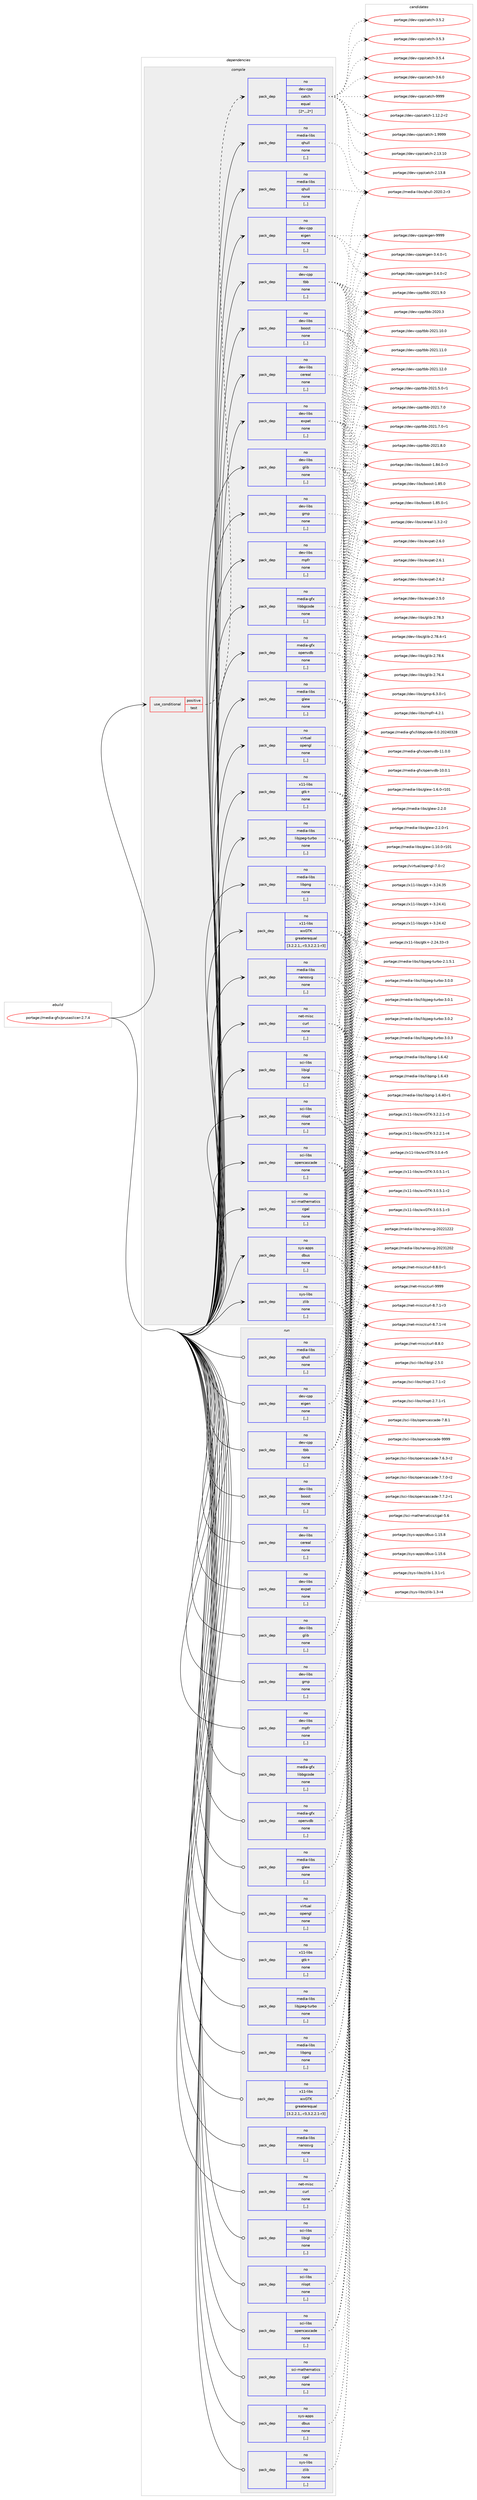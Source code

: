 digraph prolog {

# *************
# Graph options
# *************

newrank=true;
concentrate=true;
compound=true;
graph [rankdir=LR,fontname=Helvetica,fontsize=10,ranksep=1.5];#, ranksep=2.5, nodesep=0.2];
edge  [arrowhead=vee];
node  [fontname=Helvetica,fontsize=10];

# **********
# The ebuild
# **********

subgraph cluster_leftcol {
color=gray;
rank=same;
label=<<i>ebuild</i>>;
id [label="portage://media-gfx/prusaslicer-2.7.4", color=red, width=4, href="../media-gfx/prusaslicer-2.7.4.svg"];
}

# ****************
# The dependencies
# ****************

subgraph cluster_midcol {
color=gray;
label=<<i>dependencies</i>>;
subgraph cluster_compile {
fillcolor="#eeeeee";
style=filled;
label=<<i>compile</i>>;
subgraph cond72308 {
dependency286997 [label=<<TABLE BORDER="0" CELLBORDER="1" CELLSPACING="0" CELLPADDING="4"><TR><TD ROWSPAN="3" CELLPADDING="10">use_conditional</TD></TR><TR><TD>positive</TD></TR><TR><TD>test</TD></TR></TABLE>>, shape=none, color=red];
subgraph pack212388 {
dependency286998 [label=<<TABLE BORDER="0" CELLBORDER="1" CELLSPACING="0" CELLPADDING="4" WIDTH="220"><TR><TD ROWSPAN="6" CELLPADDING="30">pack_dep</TD></TR><TR><TD WIDTH="110">no</TD></TR><TR><TD>dev-cpp</TD></TR><TR><TD>catch</TD></TR><TR><TD>equal</TD></TR><TR><TD>[2*,,,2*]</TD></TR></TABLE>>, shape=none, color=blue];
}
dependency286997:e -> dependency286998:w [weight=20,style="dashed",arrowhead="vee"];
}
id:e -> dependency286997:w [weight=20,style="solid",arrowhead="vee"];
subgraph pack212389 {
dependency286999 [label=<<TABLE BORDER="0" CELLBORDER="1" CELLSPACING="0" CELLPADDING="4" WIDTH="220"><TR><TD ROWSPAN="6" CELLPADDING="30">pack_dep</TD></TR><TR><TD WIDTH="110">no</TD></TR><TR><TD>dev-cpp</TD></TR><TR><TD>eigen</TD></TR><TR><TD>none</TD></TR><TR><TD>[,,]</TD></TR></TABLE>>, shape=none, color=blue];
}
id:e -> dependency286999:w [weight=20,style="solid",arrowhead="vee"];
subgraph pack212390 {
dependency287000 [label=<<TABLE BORDER="0" CELLBORDER="1" CELLSPACING="0" CELLPADDING="4" WIDTH="220"><TR><TD ROWSPAN="6" CELLPADDING="30">pack_dep</TD></TR><TR><TD WIDTH="110">no</TD></TR><TR><TD>dev-cpp</TD></TR><TR><TD>tbb</TD></TR><TR><TD>none</TD></TR><TR><TD>[,,]</TD></TR></TABLE>>, shape=none, color=blue];
}
id:e -> dependency287000:w [weight=20,style="solid",arrowhead="vee"];
subgraph pack212391 {
dependency287001 [label=<<TABLE BORDER="0" CELLBORDER="1" CELLSPACING="0" CELLPADDING="4" WIDTH="220"><TR><TD ROWSPAN="6" CELLPADDING="30">pack_dep</TD></TR><TR><TD WIDTH="110">no</TD></TR><TR><TD>dev-libs</TD></TR><TR><TD>boost</TD></TR><TR><TD>none</TD></TR><TR><TD>[,,]</TD></TR></TABLE>>, shape=none, color=blue];
}
id:e -> dependency287001:w [weight=20,style="solid",arrowhead="vee"];
subgraph pack212392 {
dependency287002 [label=<<TABLE BORDER="0" CELLBORDER="1" CELLSPACING="0" CELLPADDING="4" WIDTH="220"><TR><TD ROWSPAN="6" CELLPADDING="30">pack_dep</TD></TR><TR><TD WIDTH="110">no</TD></TR><TR><TD>dev-libs</TD></TR><TR><TD>cereal</TD></TR><TR><TD>none</TD></TR><TR><TD>[,,]</TD></TR></TABLE>>, shape=none, color=blue];
}
id:e -> dependency287002:w [weight=20,style="solid",arrowhead="vee"];
subgraph pack212393 {
dependency287003 [label=<<TABLE BORDER="0" CELLBORDER="1" CELLSPACING="0" CELLPADDING="4" WIDTH="220"><TR><TD ROWSPAN="6" CELLPADDING="30">pack_dep</TD></TR><TR><TD WIDTH="110">no</TD></TR><TR><TD>dev-libs</TD></TR><TR><TD>expat</TD></TR><TR><TD>none</TD></TR><TR><TD>[,,]</TD></TR></TABLE>>, shape=none, color=blue];
}
id:e -> dependency287003:w [weight=20,style="solid",arrowhead="vee"];
subgraph pack212394 {
dependency287004 [label=<<TABLE BORDER="0" CELLBORDER="1" CELLSPACING="0" CELLPADDING="4" WIDTH="220"><TR><TD ROWSPAN="6" CELLPADDING="30">pack_dep</TD></TR><TR><TD WIDTH="110">no</TD></TR><TR><TD>dev-libs</TD></TR><TR><TD>glib</TD></TR><TR><TD>none</TD></TR><TR><TD>[,,]</TD></TR></TABLE>>, shape=none, color=blue];
}
id:e -> dependency287004:w [weight=20,style="solid",arrowhead="vee"];
subgraph pack212395 {
dependency287005 [label=<<TABLE BORDER="0" CELLBORDER="1" CELLSPACING="0" CELLPADDING="4" WIDTH="220"><TR><TD ROWSPAN="6" CELLPADDING="30">pack_dep</TD></TR><TR><TD WIDTH="110">no</TD></TR><TR><TD>dev-libs</TD></TR><TR><TD>gmp</TD></TR><TR><TD>none</TD></TR><TR><TD>[,,]</TD></TR></TABLE>>, shape=none, color=blue];
}
id:e -> dependency287005:w [weight=20,style="solid",arrowhead="vee"];
subgraph pack212396 {
dependency287006 [label=<<TABLE BORDER="0" CELLBORDER="1" CELLSPACING="0" CELLPADDING="4" WIDTH="220"><TR><TD ROWSPAN="6" CELLPADDING="30">pack_dep</TD></TR><TR><TD WIDTH="110">no</TD></TR><TR><TD>dev-libs</TD></TR><TR><TD>mpfr</TD></TR><TR><TD>none</TD></TR><TR><TD>[,,]</TD></TR></TABLE>>, shape=none, color=blue];
}
id:e -> dependency287006:w [weight=20,style="solid",arrowhead="vee"];
subgraph pack212397 {
dependency287007 [label=<<TABLE BORDER="0" CELLBORDER="1" CELLSPACING="0" CELLPADDING="4" WIDTH="220"><TR><TD ROWSPAN="6" CELLPADDING="30">pack_dep</TD></TR><TR><TD WIDTH="110">no</TD></TR><TR><TD>media-gfx</TD></TR><TR><TD>libbgcode</TD></TR><TR><TD>none</TD></TR><TR><TD>[,,]</TD></TR></TABLE>>, shape=none, color=blue];
}
id:e -> dependency287007:w [weight=20,style="solid",arrowhead="vee"];
subgraph pack212398 {
dependency287008 [label=<<TABLE BORDER="0" CELLBORDER="1" CELLSPACING="0" CELLPADDING="4" WIDTH="220"><TR><TD ROWSPAN="6" CELLPADDING="30">pack_dep</TD></TR><TR><TD WIDTH="110">no</TD></TR><TR><TD>media-gfx</TD></TR><TR><TD>openvdb</TD></TR><TR><TD>none</TD></TR><TR><TD>[,,]</TD></TR></TABLE>>, shape=none, color=blue];
}
id:e -> dependency287008:w [weight=20,style="solid",arrowhead="vee"];
subgraph pack212399 {
dependency287009 [label=<<TABLE BORDER="0" CELLBORDER="1" CELLSPACING="0" CELLPADDING="4" WIDTH="220"><TR><TD ROWSPAN="6" CELLPADDING="30">pack_dep</TD></TR><TR><TD WIDTH="110">no</TD></TR><TR><TD>media-libs</TD></TR><TR><TD>glew</TD></TR><TR><TD>none</TD></TR><TR><TD>[,,]</TD></TR></TABLE>>, shape=none, color=blue];
}
id:e -> dependency287009:w [weight=20,style="solid",arrowhead="vee"];
subgraph pack212400 {
dependency287010 [label=<<TABLE BORDER="0" CELLBORDER="1" CELLSPACING="0" CELLPADDING="4" WIDTH="220"><TR><TD ROWSPAN="6" CELLPADDING="30">pack_dep</TD></TR><TR><TD WIDTH="110">no</TD></TR><TR><TD>media-libs</TD></TR><TR><TD>libjpeg-turbo</TD></TR><TR><TD>none</TD></TR><TR><TD>[,,]</TD></TR></TABLE>>, shape=none, color=blue];
}
id:e -> dependency287010:w [weight=20,style="solid",arrowhead="vee"];
subgraph pack212401 {
dependency287011 [label=<<TABLE BORDER="0" CELLBORDER="1" CELLSPACING="0" CELLPADDING="4" WIDTH="220"><TR><TD ROWSPAN="6" CELLPADDING="30">pack_dep</TD></TR><TR><TD WIDTH="110">no</TD></TR><TR><TD>media-libs</TD></TR><TR><TD>libpng</TD></TR><TR><TD>none</TD></TR><TR><TD>[,,]</TD></TR></TABLE>>, shape=none, color=blue];
}
id:e -> dependency287011:w [weight=20,style="solid",arrowhead="vee"];
subgraph pack212402 {
dependency287012 [label=<<TABLE BORDER="0" CELLBORDER="1" CELLSPACING="0" CELLPADDING="4" WIDTH="220"><TR><TD ROWSPAN="6" CELLPADDING="30">pack_dep</TD></TR><TR><TD WIDTH="110">no</TD></TR><TR><TD>media-libs</TD></TR><TR><TD>nanosvg</TD></TR><TR><TD>none</TD></TR><TR><TD>[,,]</TD></TR></TABLE>>, shape=none, color=blue];
}
id:e -> dependency287012:w [weight=20,style="solid",arrowhead="vee"];
subgraph pack212403 {
dependency287013 [label=<<TABLE BORDER="0" CELLBORDER="1" CELLSPACING="0" CELLPADDING="4" WIDTH="220"><TR><TD ROWSPAN="6" CELLPADDING="30">pack_dep</TD></TR><TR><TD WIDTH="110">no</TD></TR><TR><TD>media-libs</TD></TR><TR><TD>qhull</TD></TR><TR><TD>none</TD></TR><TR><TD>[,,]</TD></TR></TABLE>>, shape=none, color=blue];
}
id:e -> dependency287013:w [weight=20,style="solid",arrowhead="vee"];
subgraph pack212404 {
dependency287014 [label=<<TABLE BORDER="0" CELLBORDER="1" CELLSPACING="0" CELLPADDING="4" WIDTH="220"><TR><TD ROWSPAN="6" CELLPADDING="30">pack_dep</TD></TR><TR><TD WIDTH="110">no</TD></TR><TR><TD>media-libs</TD></TR><TR><TD>qhull</TD></TR><TR><TD>none</TD></TR><TR><TD>[,,]</TD></TR></TABLE>>, shape=none, color=blue];
}
id:e -> dependency287014:w [weight=20,style="solid",arrowhead="vee"];
subgraph pack212405 {
dependency287015 [label=<<TABLE BORDER="0" CELLBORDER="1" CELLSPACING="0" CELLPADDING="4" WIDTH="220"><TR><TD ROWSPAN="6" CELLPADDING="30">pack_dep</TD></TR><TR><TD WIDTH="110">no</TD></TR><TR><TD>net-misc</TD></TR><TR><TD>curl</TD></TR><TR><TD>none</TD></TR><TR><TD>[,,]</TD></TR></TABLE>>, shape=none, color=blue];
}
id:e -> dependency287015:w [weight=20,style="solid",arrowhead="vee"];
subgraph pack212406 {
dependency287016 [label=<<TABLE BORDER="0" CELLBORDER="1" CELLSPACING="0" CELLPADDING="4" WIDTH="220"><TR><TD ROWSPAN="6" CELLPADDING="30">pack_dep</TD></TR><TR><TD WIDTH="110">no</TD></TR><TR><TD>sci-libs</TD></TR><TR><TD>libigl</TD></TR><TR><TD>none</TD></TR><TR><TD>[,,]</TD></TR></TABLE>>, shape=none, color=blue];
}
id:e -> dependency287016:w [weight=20,style="solid",arrowhead="vee"];
subgraph pack212407 {
dependency287017 [label=<<TABLE BORDER="0" CELLBORDER="1" CELLSPACING="0" CELLPADDING="4" WIDTH="220"><TR><TD ROWSPAN="6" CELLPADDING="30">pack_dep</TD></TR><TR><TD WIDTH="110">no</TD></TR><TR><TD>sci-libs</TD></TR><TR><TD>nlopt</TD></TR><TR><TD>none</TD></TR><TR><TD>[,,]</TD></TR></TABLE>>, shape=none, color=blue];
}
id:e -> dependency287017:w [weight=20,style="solid",arrowhead="vee"];
subgraph pack212408 {
dependency287018 [label=<<TABLE BORDER="0" CELLBORDER="1" CELLSPACING="0" CELLPADDING="4" WIDTH="220"><TR><TD ROWSPAN="6" CELLPADDING="30">pack_dep</TD></TR><TR><TD WIDTH="110">no</TD></TR><TR><TD>sci-libs</TD></TR><TR><TD>opencascade</TD></TR><TR><TD>none</TD></TR><TR><TD>[,,]</TD></TR></TABLE>>, shape=none, color=blue];
}
id:e -> dependency287018:w [weight=20,style="solid",arrowhead="vee"];
subgraph pack212409 {
dependency287019 [label=<<TABLE BORDER="0" CELLBORDER="1" CELLSPACING="0" CELLPADDING="4" WIDTH="220"><TR><TD ROWSPAN="6" CELLPADDING="30">pack_dep</TD></TR><TR><TD WIDTH="110">no</TD></TR><TR><TD>sci-mathematics</TD></TR><TR><TD>cgal</TD></TR><TR><TD>none</TD></TR><TR><TD>[,,]</TD></TR></TABLE>>, shape=none, color=blue];
}
id:e -> dependency287019:w [weight=20,style="solid",arrowhead="vee"];
subgraph pack212410 {
dependency287020 [label=<<TABLE BORDER="0" CELLBORDER="1" CELLSPACING="0" CELLPADDING="4" WIDTH="220"><TR><TD ROWSPAN="6" CELLPADDING="30">pack_dep</TD></TR><TR><TD WIDTH="110">no</TD></TR><TR><TD>sys-apps</TD></TR><TR><TD>dbus</TD></TR><TR><TD>none</TD></TR><TR><TD>[,,]</TD></TR></TABLE>>, shape=none, color=blue];
}
id:e -> dependency287020:w [weight=20,style="solid",arrowhead="vee"];
subgraph pack212411 {
dependency287021 [label=<<TABLE BORDER="0" CELLBORDER="1" CELLSPACING="0" CELLPADDING="4" WIDTH="220"><TR><TD ROWSPAN="6" CELLPADDING="30">pack_dep</TD></TR><TR><TD WIDTH="110">no</TD></TR><TR><TD>sys-libs</TD></TR><TR><TD>zlib</TD></TR><TR><TD>none</TD></TR><TR><TD>[,,]</TD></TR></TABLE>>, shape=none, color=blue];
}
id:e -> dependency287021:w [weight=20,style="solid",arrowhead="vee"];
subgraph pack212412 {
dependency287022 [label=<<TABLE BORDER="0" CELLBORDER="1" CELLSPACING="0" CELLPADDING="4" WIDTH="220"><TR><TD ROWSPAN="6" CELLPADDING="30">pack_dep</TD></TR><TR><TD WIDTH="110">no</TD></TR><TR><TD>virtual</TD></TR><TR><TD>opengl</TD></TR><TR><TD>none</TD></TR><TR><TD>[,,]</TD></TR></TABLE>>, shape=none, color=blue];
}
id:e -> dependency287022:w [weight=20,style="solid",arrowhead="vee"];
subgraph pack212413 {
dependency287023 [label=<<TABLE BORDER="0" CELLBORDER="1" CELLSPACING="0" CELLPADDING="4" WIDTH="220"><TR><TD ROWSPAN="6" CELLPADDING="30">pack_dep</TD></TR><TR><TD WIDTH="110">no</TD></TR><TR><TD>x11-libs</TD></TR><TR><TD>gtk+</TD></TR><TR><TD>none</TD></TR><TR><TD>[,,]</TD></TR></TABLE>>, shape=none, color=blue];
}
id:e -> dependency287023:w [weight=20,style="solid",arrowhead="vee"];
subgraph pack212414 {
dependency287024 [label=<<TABLE BORDER="0" CELLBORDER="1" CELLSPACING="0" CELLPADDING="4" WIDTH="220"><TR><TD ROWSPAN="6" CELLPADDING="30">pack_dep</TD></TR><TR><TD WIDTH="110">no</TD></TR><TR><TD>x11-libs</TD></TR><TR><TD>wxGTK</TD></TR><TR><TD>greaterequal</TD></TR><TR><TD>[3.2.2.1,,-r3,3.2.2.1-r3]</TD></TR></TABLE>>, shape=none, color=blue];
}
id:e -> dependency287024:w [weight=20,style="solid",arrowhead="vee"];
}
subgraph cluster_compileandrun {
fillcolor="#eeeeee";
style=filled;
label=<<i>compile and run</i>>;
}
subgraph cluster_run {
fillcolor="#eeeeee";
style=filled;
label=<<i>run</i>>;
subgraph pack212415 {
dependency287025 [label=<<TABLE BORDER="0" CELLBORDER="1" CELLSPACING="0" CELLPADDING="4" WIDTH="220"><TR><TD ROWSPAN="6" CELLPADDING="30">pack_dep</TD></TR><TR><TD WIDTH="110">no</TD></TR><TR><TD>dev-cpp</TD></TR><TR><TD>eigen</TD></TR><TR><TD>none</TD></TR><TR><TD>[,,]</TD></TR></TABLE>>, shape=none, color=blue];
}
id:e -> dependency287025:w [weight=20,style="solid",arrowhead="odot"];
subgraph pack212416 {
dependency287026 [label=<<TABLE BORDER="0" CELLBORDER="1" CELLSPACING="0" CELLPADDING="4" WIDTH="220"><TR><TD ROWSPAN="6" CELLPADDING="30">pack_dep</TD></TR><TR><TD WIDTH="110">no</TD></TR><TR><TD>dev-cpp</TD></TR><TR><TD>tbb</TD></TR><TR><TD>none</TD></TR><TR><TD>[,,]</TD></TR></TABLE>>, shape=none, color=blue];
}
id:e -> dependency287026:w [weight=20,style="solid",arrowhead="odot"];
subgraph pack212417 {
dependency287027 [label=<<TABLE BORDER="0" CELLBORDER="1" CELLSPACING="0" CELLPADDING="4" WIDTH="220"><TR><TD ROWSPAN="6" CELLPADDING="30">pack_dep</TD></TR><TR><TD WIDTH="110">no</TD></TR><TR><TD>dev-libs</TD></TR><TR><TD>boost</TD></TR><TR><TD>none</TD></TR><TR><TD>[,,]</TD></TR></TABLE>>, shape=none, color=blue];
}
id:e -> dependency287027:w [weight=20,style="solid",arrowhead="odot"];
subgraph pack212418 {
dependency287028 [label=<<TABLE BORDER="0" CELLBORDER="1" CELLSPACING="0" CELLPADDING="4" WIDTH="220"><TR><TD ROWSPAN="6" CELLPADDING="30">pack_dep</TD></TR><TR><TD WIDTH="110">no</TD></TR><TR><TD>dev-libs</TD></TR><TR><TD>cereal</TD></TR><TR><TD>none</TD></TR><TR><TD>[,,]</TD></TR></TABLE>>, shape=none, color=blue];
}
id:e -> dependency287028:w [weight=20,style="solid",arrowhead="odot"];
subgraph pack212419 {
dependency287029 [label=<<TABLE BORDER="0" CELLBORDER="1" CELLSPACING="0" CELLPADDING="4" WIDTH="220"><TR><TD ROWSPAN="6" CELLPADDING="30">pack_dep</TD></TR><TR><TD WIDTH="110">no</TD></TR><TR><TD>dev-libs</TD></TR><TR><TD>expat</TD></TR><TR><TD>none</TD></TR><TR><TD>[,,]</TD></TR></TABLE>>, shape=none, color=blue];
}
id:e -> dependency287029:w [weight=20,style="solid",arrowhead="odot"];
subgraph pack212420 {
dependency287030 [label=<<TABLE BORDER="0" CELLBORDER="1" CELLSPACING="0" CELLPADDING="4" WIDTH="220"><TR><TD ROWSPAN="6" CELLPADDING="30">pack_dep</TD></TR><TR><TD WIDTH="110">no</TD></TR><TR><TD>dev-libs</TD></TR><TR><TD>glib</TD></TR><TR><TD>none</TD></TR><TR><TD>[,,]</TD></TR></TABLE>>, shape=none, color=blue];
}
id:e -> dependency287030:w [weight=20,style="solid",arrowhead="odot"];
subgraph pack212421 {
dependency287031 [label=<<TABLE BORDER="0" CELLBORDER="1" CELLSPACING="0" CELLPADDING="4" WIDTH="220"><TR><TD ROWSPAN="6" CELLPADDING="30">pack_dep</TD></TR><TR><TD WIDTH="110">no</TD></TR><TR><TD>dev-libs</TD></TR><TR><TD>gmp</TD></TR><TR><TD>none</TD></TR><TR><TD>[,,]</TD></TR></TABLE>>, shape=none, color=blue];
}
id:e -> dependency287031:w [weight=20,style="solid",arrowhead="odot"];
subgraph pack212422 {
dependency287032 [label=<<TABLE BORDER="0" CELLBORDER="1" CELLSPACING="0" CELLPADDING="4" WIDTH="220"><TR><TD ROWSPAN="6" CELLPADDING="30">pack_dep</TD></TR><TR><TD WIDTH="110">no</TD></TR><TR><TD>dev-libs</TD></TR><TR><TD>mpfr</TD></TR><TR><TD>none</TD></TR><TR><TD>[,,]</TD></TR></TABLE>>, shape=none, color=blue];
}
id:e -> dependency287032:w [weight=20,style="solid",arrowhead="odot"];
subgraph pack212423 {
dependency287033 [label=<<TABLE BORDER="0" CELLBORDER="1" CELLSPACING="0" CELLPADDING="4" WIDTH="220"><TR><TD ROWSPAN="6" CELLPADDING="30">pack_dep</TD></TR><TR><TD WIDTH="110">no</TD></TR><TR><TD>media-gfx</TD></TR><TR><TD>libbgcode</TD></TR><TR><TD>none</TD></TR><TR><TD>[,,]</TD></TR></TABLE>>, shape=none, color=blue];
}
id:e -> dependency287033:w [weight=20,style="solid",arrowhead="odot"];
subgraph pack212424 {
dependency287034 [label=<<TABLE BORDER="0" CELLBORDER="1" CELLSPACING="0" CELLPADDING="4" WIDTH="220"><TR><TD ROWSPAN="6" CELLPADDING="30">pack_dep</TD></TR><TR><TD WIDTH="110">no</TD></TR><TR><TD>media-gfx</TD></TR><TR><TD>openvdb</TD></TR><TR><TD>none</TD></TR><TR><TD>[,,]</TD></TR></TABLE>>, shape=none, color=blue];
}
id:e -> dependency287034:w [weight=20,style="solid",arrowhead="odot"];
subgraph pack212425 {
dependency287035 [label=<<TABLE BORDER="0" CELLBORDER="1" CELLSPACING="0" CELLPADDING="4" WIDTH="220"><TR><TD ROWSPAN="6" CELLPADDING="30">pack_dep</TD></TR><TR><TD WIDTH="110">no</TD></TR><TR><TD>media-libs</TD></TR><TR><TD>glew</TD></TR><TR><TD>none</TD></TR><TR><TD>[,,]</TD></TR></TABLE>>, shape=none, color=blue];
}
id:e -> dependency287035:w [weight=20,style="solid",arrowhead="odot"];
subgraph pack212426 {
dependency287036 [label=<<TABLE BORDER="0" CELLBORDER="1" CELLSPACING="0" CELLPADDING="4" WIDTH="220"><TR><TD ROWSPAN="6" CELLPADDING="30">pack_dep</TD></TR><TR><TD WIDTH="110">no</TD></TR><TR><TD>media-libs</TD></TR><TR><TD>libjpeg-turbo</TD></TR><TR><TD>none</TD></TR><TR><TD>[,,]</TD></TR></TABLE>>, shape=none, color=blue];
}
id:e -> dependency287036:w [weight=20,style="solid",arrowhead="odot"];
subgraph pack212427 {
dependency287037 [label=<<TABLE BORDER="0" CELLBORDER="1" CELLSPACING="0" CELLPADDING="4" WIDTH="220"><TR><TD ROWSPAN="6" CELLPADDING="30">pack_dep</TD></TR><TR><TD WIDTH="110">no</TD></TR><TR><TD>media-libs</TD></TR><TR><TD>libpng</TD></TR><TR><TD>none</TD></TR><TR><TD>[,,]</TD></TR></TABLE>>, shape=none, color=blue];
}
id:e -> dependency287037:w [weight=20,style="solid",arrowhead="odot"];
subgraph pack212428 {
dependency287038 [label=<<TABLE BORDER="0" CELLBORDER="1" CELLSPACING="0" CELLPADDING="4" WIDTH="220"><TR><TD ROWSPAN="6" CELLPADDING="30">pack_dep</TD></TR><TR><TD WIDTH="110">no</TD></TR><TR><TD>media-libs</TD></TR><TR><TD>nanosvg</TD></TR><TR><TD>none</TD></TR><TR><TD>[,,]</TD></TR></TABLE>>, shape=none, color=blue];
}
id:e -> dependency287038:w [weight=20,style="solid",arrowhead="odot"];
subgraph pack212429 {
dependency287039 [label=<<TABLE BORDER="0" CELLBORDER="1" CELLSPACING="0" CELLPADDING="4" WIDTH="220"><TR><TD ROWSPAN="6" CELLPADDING="30">pack_dep</TD></TR><TR><TD WIDTH="110">no</TD></TR><TR><TD>media-libs</TD></TR><TR><TD>qhull</TD></TR><TR><TD>none</TD></TR><TR><TD>[,,]</TD></TR></TABLE>>, shape=none, color=blue];
}
id:e -> dependency287039:w [weight=20,style="solid",arrowhead="odot"];
subgraph pack212430 {
dependency287040 [label=<<TABLE BORDER="0" CELLBORDER="1" CELLSPACING="0" CELLPADDING="4" WIDTH="220"><TR><TD ROWSPAN="6" CELLPADDING="30">pack_dep</TD></TR><TR><TD WIDTH="110">no</TD></TR><TR><TD>net-misc</TD></TR><TR><TD>curl</TD></TR><TR><TD>none</TD></TR><TR><TD>[,,]</TD></TR></TABLE>>, shape=none, color=blue];
}
id:e -> dependency287040:w [weight=20,style="solid",arrowhead="odot"];
subgraph pack212431 {
dependency287041 [label=<<TABLE BORDER="0" CELLBORDER="1" CELLSPACING="0" CELLPADDING="4" WIDTH="220"><TR><TD ROWSPAN="6" CELLPADDING="30">pack_dep</TD></TR><TR><TD WIDTH="110">no</TD></TR><TR><TD>sci-libs</TD></TR><TR><TD>libigl</TD></TR><TR><TD>none</TD></TR><TR><TD>[,,]</TD></TR></TABLE>>, shape=none, color=blue];
}
id:e -> dependency287041:w [weight=20,style="solid",arrowhead="odot"];
subgraph pack212432 {
dependency287042 [label=<<TABLE BORDER="0" CELLBORDER="1" CELLSPACING="0" CELLPADDING="4" WIDTH="220"><TR><TD ROWSPAN="6" CELLPADDING="30">pack_dep</TD></TR><TR><TD WIDTH="110">no</TD></TR><TR><TD>sci-libs</TD></TR><TR><TD>nlopt</TD></TR><TR><TD>none</TD></TR><TR><TD>[,,]</TD></TR></TABLE>>, shape=none, color=blue];
}
id:e -> dependency287042:w [weight=20,style="solid",arrowhead="odot"];
subgraph pack212433 {
dependency287043 [label=<<TABLE BORDER="0" CELLBORDER="1" CELLSPACING="0" CELLPADDING="4" WIDTH="220"><TR><TD ROWSPAN="6" CELLPADDING="30">pack_dep</TD></TR><TR><TD WIDTH="110">no</TD></TR><TR><TD>sci-libs</TD></TR><TR><TD>opencascade</TD></TR><TR><TD>none</TD></TR><TR><TD>[,,]</TD></TR></TABLE>>, shape=none, color=blue];
}
id:e -> dependency287043:w [weight=20,style="solid",arrowhead="odot"];
subgraph pack212434 {
dependency287044 [label=<<TABLE BORDER="0" CELLBORDER="1" CELLSPACING="0" CELLPADDING="4" WIDTH="220"><TR><TD ROWSPAN="6" CELLPADDING="30">pack_dep</TD></TR><TR><TD WIDTH="110">no</TD></TR><TR><TD>sci-mathematics</TD></TR><TR><TD>cgal</TD></TR><TR><TD>none</TD></TR><TR><TD>[,,]</TD></TR></TABLE>>, shape=none, color=blue];
}
id:e -> dependency287044:w [weight=20,style="solid",arrowhead="odot"];
subgraph pack212435 {
dependency287045 [label=<<TABLE BORDER="0" CELLBORDER="1" CELLSPACING="0" CELLPADDING="4" WIDTH="220"><TR><TD ROWSPAN="6" CELLPADDING="30">pack_dep</TD></TR><TR><TD WIDTH="110">no</TD></TR><TR><TD>sys-apps</TD></TR><TR><TD>dbus</TD></TR><TR><TD>none</TD></TR><TR><TD>[,,]</TD></TR></TABLE>>, shape=none, color=blue];
}
id:e -> dependency287045:w [weight=20,style="solid",arrowhead="odot"];
subgraph pack212436 {
dependency287046 [label=<<TABLE BORDER="0" CELLBORDER="1" CELLSPACING="0" CELLPADDING="4" WIDTH="220"><TR><TD ROWSPAN="6" CELLPADDING="30">pack_dep</TD></TR><TR><TD WIDTH="110">no</TD></TR><TR><TD>sys-libs</TD></TR><TR><TD>zlib</TD></TR><TR><TD>none</TD></TR><TR><TD>[,,]</TD></TR></TABLE>>, shape=none, color=blue];
}
id:e -> dependency287046:w [weight=20,style="solid",arrowhead="odot"];
subgraph pack212437 {
dependency287047 [label=<<TABLE BORDER="0" CELLBORDER="1" CELLSPACING="0" CELLPADDING="4" WIDTH="220"><TR><TD ROWSPAN="6" CELLPADDING="30">pack_dep</TD></TR><TR><TD WIDTH="110">no</TD></TR><TR><TD>virtual</TD></TR><TR><TD>opengl</TD></TR><TR><TD>none</TD></TR><TR><TD>[,,]</TD></TR></TABLE>>, shape=none, color=blue];
}
id:e -> dependency287047:w [weight=20,style="solid",arrowhead="odot"];
subgraph pack212438 {
dependency287048 [label=<<TABLE BORDER="0" CELLBORDER="1" CELLSPACING="0" CELLPADDING="4" WIDTH="220"><TR><TD ROWSPAN="6" CELLPADDING="30">pack_dep</TD></TR><TR><TD WIDTH="110">no</TD></TR><TR><TD>x11-libs</TD></TR><TR><TD>gtk+</TD></TR><TR><TD>none</TD></TR><TR><TD>[,,]</TD></TR></TABLE>>, shape=none, color=blue];
}
id:e -> dependency287048:w [weight=20,style="solid",arrowhead="odot"];
subgraph pack212439 {
dependency287049 [label=<<TABLE BORDER="0" CELLBORDER="1" CELLSPACING="0" CELLPADDING="4" WIDTH="220"><TR><TD ROWSPAN="6" CELLPADDING="30">pack_dep</TD></TR><TR><TD WIDTH="110">no</TD></TR><TR><TD>x11-libs</TD></TR><TR><TD>wxGTK</TD></TR><TR><TD>greaterequal</TD></TR><TR><TD>[3.2.2.1,,-r3,3.2.2.1-r3]</TD></TR></TABLE>>, shape=none, color=blue];
}
id:e -> dependency287049:w [weight=20,style="solid",arrowhead="odot"];
}
}

# **************
# The candidates
# **************

subgraph cluster_choices {
rank=same;
color=gray;
label=<<i>candidates</i>>;

subgraph choice212388 {
color=black;
nodesep=1;
choice100101118459911211247999711699104454946495046504511450 [label="portage://dev-cpp/catch-1.12.2-r2", color=red, width=4,href="../dev-cpp/catch-1.12.2-r2.svg"];
choice10010111845991121124799971169910445494657575757 [label="portage://dev-cpp/catch-1.9999", color=red, width=4,href="../dev-cpp/catch-1.9999.svg"];
choice1001011184599112112479997116991044550464951464948 [label="portage://dev-cpp/catch-2.13.10", color=red, width=4,href="../dev-cpp/catch-2.13.10.svg"];
choice10010111845991121124799971169910445504649514656 [label="portage://dev-cpp/catch-2.13.8", color=red, width=4,href="../dev-cpp/catch-2.13.8.svg"];
choice100101118459911211247999711699104455146534650 [label="portage://dev-cpp/catch-3.5.2", color=red, width=4,href="../dev-cpp/catch-3.5.2.svg"];
choice100101118459911211247999711699104455146534651 [label="portage://dev-cpp/catch-3.5.3", color=red, width=4,href="../dev-cpp/catch-3.5.3.svg"];
choice100101118459911211247999711699104455146534652 [label="portage://dev-cpp/catch-3.5.4", color=red, width=4,href="../dev-cpp/catch-3.5.4.svg"];
choice100101118459911211247999711699104455146544648 [label="portage://dev-cpp/catch-3.6.0", color=red, width=4,href="../dev-cpp/catch-3.6.0.svg"];
choice1001011184599112112479997116991044557575757 [label="portage://dev-cpp/catch-9999", color=red, width=4,href="../dev-cpp/catch-9999.svg"];
dependency286998:e -> choice100101118459911211247999711699104454946495046504511450:w [style=dotted,weight="100"];
dependency286998:e -> choice10010111845991121124799971169910445494657575757:w [style=dotted,weight="100"];
dependency286998:e -> choice1001011184599112112479997116991044550464951464948:w [style=dotted,weight="100"];
dependency286998:e -> choice10010111845991121124799971169910445504649514656:w [style=dotted,weight="100"];
dependency286998:e -> choice100101118459911211247999711699104455146534650:w [style=dotted,weight="100"];
dependency286998:e -> choice100101118459911211247999711699104455146534651:w [style=dotted,weight="100"];
dependency286998:e -> choice100101118459911211247999711699104455146534652:w [style=dotted,weight="100"];
dependency286998:e -> choice100101118459911211247999711699104455146544648:w [style=dotted,weight="100"];
dependency286998:e -> choice1001011184599112112479997116991044557575757:w [style=dotted,weight="100"];
}
subgraph choice212389 {
color=black;
nodesep=1;
choice1001011184599112112471011051031011104551465246484511449 [label="portage://dev-cpp/eigen-3.4.0-r1", color=red, width=4,href="../dev-cpp/eigen-3.4.0-r1.svg"];
choice1001011184599112112471011051031011104551465246484511450 [label="portage://dev-cpp/eigen-3.4.0-r2", color=red, width=4,href="../dev-cpp/eigen-3.4.0-r2.svg"];
choice1001011184599112112471011051031011104557575757 [label="portage://dev-cpp/eigen-9999", color=red, width=4,href="../dev-cpp/eigen-9999.svg"];
dependency286999:e -> choice1001011184599112112471011051031011104551465246484511449:w [style=dotted,weight="100"];
dependency286999:e -> choice1001011184599112112471011051031011104551465246484511450:w [style=dotted,weight="100"];
dependency286999:e -> choice1001011184599112112471011051031011104557575757:w [style=dotted,weight="100"];
}
subgraph choice212390 {
color=black;
nodesep=1;
choice100101118459911211247116989845504850484651 [label="portage://dev-cpp/tbb-2020.3", color=red, width=4,href="../dev-cpp/tbb-2020.3.svg"];
choice100101118459911211247116989845504850494649484648 [label="portage://dev-cpp/tbb-2021.10.0", color=red, width=4,href="../dev-cpp/tbb-2021.10.0.svg"];
choice100101118459911211247116989845504850494649494648 [label="portage://dev-cpp/tbb-2021.11.0", color=red, width=4,href="../dev-cpp/tbb-2021.11.0.svg"];
choice100101118459911211247116989845504850494649504648 [label="portage://dev-cpp/tbb-2021.12.0", color=red, width=4,href="../dev-cpp/tbb-2021.12.0.svg"];
choice10010111845991121124711698984550485049465346484511449 [label="portage://dev-cpp/tbb-2021.5.0-r1", color=red, width=4,href="../dev-cpp/tbb-2021.5.0-r1.svg"];
choice1001011184599112112471169898455048504946554648 [label="portage://dev-cpp/tbb-2021.7.0", color=red, width=4,href="../dev-cpp/tbb-2021.7.0.svg"];
choice10010111845991121124711698984550485049465546484511449 [label="portage://dev-cpp/tbb-2021.7.0-r1", color=red, width=4,href="../dev-cpp/tbb-2021.7.0-r1.svg"];
choice1001011184599112112471169898455048504946564648 [label="portage://dev-cpp/tbb-2021.8.0", color=red, width=4,href="../dev-cpp/tbb-2021.8.0.svg"];
choice1001011184599112112471169898455048504946574648 [label="portage://dev-cpp/tbb-2021.9.0", color=red, width=4,href="../dev-cpp/tbb-2021.9.0.svg"];
dependency287000:e -> choice100101118459911211247116989845504850484651:w [style=dotted,weight="100"];
dependency287000:e -> choice100101118459911211247116989845504850494649484648:w [style=dotted,weight="100"];
dependency287000:e -> choice100101118459911211247116989845504850494649494648:w [style=dotted,weight="100"];
dependency287000:e -> choice100101118459911211247116989845504850494649504648:w [style=dotted,weight="100"];
dependency287000:e -> choice10010111845991121124711698984550485049465346484511449:w [style=dotted,weight="100"];
dependency287000:e -> choice1001011184599112112471169898455048504946554648:w [style=dotted,weight="100"];
dependency287000:e -> choice10010111845991121124711698984550485049465546484511449:w [style=dotted,weight="100"];
dependency287000:e -> choice1001011184599112112471169898455048504946564648:w [style=dotted,weight="100"];
dependency287000:e -> choice1001011184599112112471169898455048504946574648:w [style=dotted,weight="100"];
}
subgraph choice212391 {
color=black;
nodesep=1;
choice10010111845108105981154798111111115116454946565246484511451 [label="portage://dev-libs/boost-1.84.0-r3", color=red, width=4,href="../dev-libs/boost-1.84.0-r3.svg"];
choice1001011184510810598115479811111111511645494656534648 [label="portage://dev-libs/boost-1.85.0", color=red, width=4,href="../dev-libs/boost-1.85.0.svg"];
choice10010111845108105981154798111111115116454946565346484511449 [label="portage://dev-libs/boost-1.85.0-r1", color=red, width=4,href="../dev-libs/boost-1.85.0-r1.svg"];
dependency287001:e -> choice10010111845108105981154798111111115116454946565246484511451:w [style=dotted,weight="100"];
dependency287001:e -> choice1001011184510810598115479811111111511645494656534648:w [style=dotted,weight="100"];
dependency287001:e -> choice10010111845108105981154798111111115116454946565346484511449:w [style=dotted,weight="100"];
}
subgraph choice212392 {
color=black;
nodesep=1;
choice10010111845108105981154799101114101971084549465146504511450 [label="portage://dev-libs/cereal-1.3.2-r2", color=red, width=4,href="../dev-libs/cereal-1.3.2-r2.svg"];
dependency287002:e -> choice10010111845108105981154799101114101971084549465146504511450:w [style=dotted,weight="100"];
}
subgraph choice212393 {
color=black;
nodesep=1;
choice10010111845108105981154710112011297116455046534648 [label="portage://dev-libs/expat-2.5.0", color=red, width=4,href="../dev-libs/expat-2.5.0.svg"];
choice10010111845108105981154710112011297116455046544648 [label="portage://dev-libs/expat-2.6.0", color=red, width=4,href="../dev-libs/expat-2.6.0.svg"];
choice10010111845108105981154710112011297116455046544649 [label="portage://dev-libs/expat-2.6.1", color=red, width=4,href="../dev-libs/expat-2.6.1.svg"];
choice10010111845108105981154710112011297116455046544650 [label="portage://dev-libs/expat-2.6.2", color=red, width=4,href="../dev-libs/expat-2.6.2.svg"];
dependency287003:e -> choice10010111845108105981154710112011297116455046534648:w [style=dotted,weight="100"];
dependency287003:e -> choice10010111845108105981154710112011297116455046544648:w [style=dotted,weight="100"];
dependency287003:e -> choice10010111845108105981154710112011297116455046544649:w [style=dotted,weight="100"];
dependency287003:e -> choice10010111845108105981154710112011297116455046544650:w [style=dotted,weight="100"];
}
subgraph choice212394 {
color=black;
nodesep=1;
choice1001011184510810598115471031081059845504655544652 [label="portage://dev-libs/glib-2.76.4", color=red, width=4,href="../dev-libs/glib-2.76.4.svg"];
choice1001011184510810598115471031081059845504655564651 [label="portage://dev-libs/glib-2.78.3", color=red, width=4,href="../dev-libs/glib-2.78.3.svg"];
choice10010111845108105981154710310810598455046555646524511449 [label="portage://dev-libs/glib-2.78.4-r1", color=red, width=4,href="../dev-libs/glib-2.78.4-r1.svg"];
choice1001011184510810598115471031081059845504655564654 [label="portage://dev-libs/glib-2.78.6", color=red, width=4,href="../dev-libs/glib-2.78.6.svg"];
dependency287004:e -> choice1001011184510810598115471031081059845504655544652:w [style=dotted,weight="100"];
dependency287004:e -> choice1001011184510810598115471031081059845504655564651:w [style=dotted,weight="100"];
dependency287004:e -> choice10010111845108105981154710310810598455046555646524511449:w [style=dotted,weight="100"];
dependency287004:e -> choice1001011184510810598115471031081059845504655564654:w [style=dotted,weight="100"];
}
subgraph choice212395 {
color=black;
nodesep=1;
choice1001011184510810598115471031091124554465146484511449 [label="portage://dev-libs/gmp-6.3.0-r1", color=red, width=4,href="../dev-libs/gmp-6.3.0-r1.svg"];
dependency287005:e -> choice1001011184510810598115471031091124554465146484511449:w [style=dotted,weight="100"];
}
subgraph choice212396 {
color=black;
nodesep=1;
choice100101118451081059811547109112102114455246504649 [label="portage://dev-libs/mpfr-4.2.1", color=red, width=4,href="../dev-libs/mpfr-4.2.1.svg"];
dependency287006:e -> choice100101118451081059811547109112102114455246504649:w [style=dotted,weight="100"];
}
subgraph choice212397 {
color=black;
nodesep=1;
choice10910110010597451031021204710810598981039911110010145484648465048505248515056 [label="portage://media-gfx/libbgcode-0.0.20240328", color=red, width=4,href="../media-gfx/libbgcode-0.0.20240328.svg"];
dependency287007:e -> choice10910110010597451031021204710810598981039911110010145484648465048505248515056:w [style=dotted,weight="100"];
}
subgraph choice212398 {
color=black;
nodesep=1;
choice1091011001059745103102120471111121011101181009845494846484649 [label="portage://media-gfx/openvdb-10.0.1", color=red, width=4,href="../media-gfx/openvdb-10.0.1.svg"];
choice1091011001059745103102120471111121011101181009845494946484648 [label="portage://media-gfx/openvdb-11.0.0", color=red, width=4,href="../media-gfx/openvdb-11.0.0.svg"];
dependency287008:e -> choice1091011001059745103102120471111121011101181009845494846484649:w [style=dotted,weight="100"];
dependency287008:e -> choice1091011001059745103102120471111121011101181009845494946484648:w [style=dotted,weight="100"];
}
subgraph choice212399 {
color=black;
nodesep=1;
choice109101100105974510810598115471031081011194549464948464845114494849 [label="portage://media-libs/glew-1.10.0-r101", color=red, width=4,href="../media-libs/glew-1.10.0-r101.svg"];
choice1091011001059745108105981154710310810111945494654464845114494849 [label="portage://media-libs/glew-1.6.0-r101", color=red, width=4,href="../media-libs/glew-1.6.0-r101.svg"];
choice10910110010597451081059811547103108101119455046504648 [label="portage://media-libs/glew-2.2.0", color=red, width=4,href="../media-libs/glew-2.2.0.svg"];
choice109101100105974510810598115471031081011194550465046484511449 [label="portage://media-libs/glew-2.2.0-r1", color=red, width=4,href="../media-libs/glew-2.2.0-r1.svg"];
dependency287009:e -> choice109101100105974510810598115471031081011194549464948464845114494849:w [style=dotted,weight="100"];
dependency287009:e -> choice1091011001059745108105981154710310810111945494654464845114494849:w [style=dotted,weight="100"];
dependency287009:e -> choice10910110010597451081059811547103108101119455046504648:w [style=dotted,weight="100"];
dependency287009:e -> choice109101100105974510810598115471031081011194550465046484511449:w [style=dotted,weight="100"];
}
subgraph choice212400 {
color=black;
nodesep=1;
choice109101100105974510810598115471081059810611210110345116117114981114550464946534649 [label="portage://media-libs/libjpeg-turbo-2.1.5.1", color=red, width=4,href="../media-libs/libjpeg-turbo-2.1.5.1.svg"];
choice10910110010597451081059811547108105981061121011034511611711498111455146484648 [label="portage://media-libs/libjpeg-turbo-3.0.0", color=red, width=4,href="../media-libs/libjpeg-turbo-3.0.0.svg"];
choice10910110010597451081059811547108105981061121011034511611711498111455146484649 [label="portage://media-libs/libjpeg-turbo-3.0.1", color=red, width=4,href="../media-libs/libjpeg-turbo-3.0.1.svg"];
choice10910110010597451081059811547108105981061121011034511611711498111455146484650 [label="portage://media-libs/libjpeg-turbo-3.0.2", color=red, width=4,href="../media-libs/libjpeg-turbo-3.0.2.svg"];
choice10910110010597451081059811547108105981061121011034511611711498111455146484651 [label="portage://media-libs/libjpeg-turbo-3.0.3", color=red, width=4,href="../media-libs/libjpeg-turbo-3.0.3.svg"];
dependency287010:e -> choice109101100105974510810598115471081059810611210110345116117114981114550464946534649:w [style=dotted,weight="100"];
dependency287010:e -> choice10910110010597451081059811547108105981061121011034511611711498111455146484648:w [style=dotted,weight="100"];
dependency287010:e -> choice10910110010597451081059811547108105981061121011034511611711498111455146484649:w [style=dotted,weight="100"];
dependency287010:e -> choice10910110010597451081059811547108105981061121011034511611711498111455146484650:w [style=dotted,weight="100"];
dependency287010:e -> choice10910110010597451081059811547108105981061121011034511611711498111455146484651:w [style=dotted,weight="100"];
}
subgraph choice212401 {
color=black;
nodesep=1;
choice1091011001059745108105981154710810598112110103454946544652484511449 [label="portage://media-libs/libpng-1.6.40-r1", color=red, width=4,href="../media-libs/libpng-1.6.40-r1.svg"];
choice109101100105974510810598115471081059811211010345494654465250 [label="portage://media-libs/libpng-1.6.42", color=red, width=4,href="../media-libs/libpng-1.6.42.svg"];
choice109101100105974510810598115471081059811211010345494654465251 [label="portage://media-libs/libpng-1.6.43", color=red, width=4,href="../media-libs/libpng-1.6.43.svg"];
dependency287011:e -> choice1091011001059745108105981154710810598112110103454946544652484511449:w [style=dotted,weight="100"];
dependency287011:e -> choice109101100105974510810598115471081059811211010345494654465250:w [style=dotted,weight="100"];
dependency287011:e -> choice109101100105974510810598115471081059811211010345494654465251:w [style=dotted,weight="100"];
}
subgraph choice212402 {
color=black;
nodesep=1;
choice1091011001059745108105981154711097110111115118103455048505049505050 [label="portage://media-libs/nanosvg-20221222", color=red, width=4,href="../media-libs/nanosvg-20221222.svg"];
choice1091011001059745108105981154711097110111115118103455048505149504850 [label="portage://media-libs/nanosvg-20231202", color=red, width=4,href="../media-libs/nanosvg-20231202.svg"];
dependency287012:e -> choice1091011001059745108105981154711097110111115118103455048505049505050:w [style=dotted,weight="100"];
dependency287012:e -> choice1091011001059745108105981154711097110111115118103455048505149504850:w [style=dotted,weight="100"];
}
subgraph choice212403 {
color=black;
nodesep=1;
choice10910110010597451081059811547113104117108108455048504846504511451 [label="portage://media-libs/qhull-2020.2-r3", color=red, width=4,href="../media-libs/qhull-2020.2-r3.svg"];
dependency287013:e -> choice10910110010597451081059811547113104117108108455048504846504511451:w [style=dotted,weight="100"];
}
subgraph choice212404 {
color=black;
nodesep=1;
choice10910110010597451081059811547113104117108108455048504846504511451 [label="portage://media-libs/qhull-2020.2-r3", color=red, width=4,href="../media-libs/qhull-2020.2-r3.svg"];
dependency287014:e -> choice10910110010597451081059811547113104117108108455048504846504511451:w [style=dotted,weight="100"];
}
subgraph choice212405 {
color=black;
nodesep=1;
choice110101116451091051159947991171141084556465546494511451 [label="portage://net-misc/curl-8.7.1-r3", color=red, width=4,href="../net-misc/curl-8.7.1-r3.svg"];
choice110101116451091051159947991171141084556465546494511452 [label="portage://net-misc/curl-8.7.1-r4", color=red, width=4,href="../net-misc/curl-8.7.1-r4.svg"];
choice11010111645109105115994799117114108455646564648 [label="portage://net-misc/curl-8.8.0", color=red, width=4,href="../net-misc/curl-8.8.0.svg"];
choice110101116451091051159947991171141084556465646484511449 [label="portage://net-misc/curl-8.8.0-r1", color=red, width=4,href="../net-misc/curl-8.8.0-r1.svg"];
choice110101116451091051159947991171141084557575757 [label="portage://net-misc/curl-9999", color=red, width=4,href="../net-misc/curl-9999.svg"];
dependency287015:e -> choice110101116451091051159947991171141084556465546494511451:w [style=dotted,weight="100"];
dependency287015:e -> choice110101116451091051159947991171141084556465546494511452:w [style=dotted,weight="100"];
dependency287015:e -> choice11010111645109105115994799117114108455646564648:w [style=dotted,weight="100"];
dependency287015:e -> choice110101116451091051159947991171141084556465646484511449:w [style=dotted,weight="100"];
dependency287015:e -> choice110101116451091051159947991171141084557575757:w [style=dotted,weight="100"];
}
subgraph choice212406 {
color=black;
nodesep=1;
choice1159910545108105981154710810598105103108455046534648 [label="portage://sci-libs/libigl-2.5.0", color=red, width=4,href="../sci-libs/libigl-2.5.0.svg"];
dependency287016:e -> choice1159910545108105981154710810598105103108455046534648:w [style=dotted,weight="100"];
}
subgraph choice212407 {
color=black;
nodesep=1;
choice115991054510810598115471101081111121164550465546494511449 [label="portage://sci-libs/nlopt-2.7.1-r1", color=red, width=4,href="../sci-libs/nlopt-2.7.1-r1.svg"];
choice115991054510810598115471101081111121164550465546494511450 [label="portage://sci-libs/nlopt-2.7.1-r2", color=red, width=4,href="../sci-libs/nlopt-2.7.1-r2.svg"];
dependency287017:e -> choice115991054510810598115471101081111121164550465546494511449:w [style=dotted,weight="100"];
dependency287017:e -> choice115991054510810598115471101081111121164550465546494511450:w [style=dotted,weight="100"];
}
subgraph choice212408 {
color=black;
nodesep=1;
choice11599105451081059811547111112101110999711599971001014555465446514511450 [label="portage://sci-libs/opencascade-7.6.3-r2", color=red, width=4,href="../sci-libs/opencascade-7.6.3-r2.svg"];
choice11599105451081059811547111112101110999711599971001014555465546484511450 [label="portage://sci-libs/opencascade-7.7.0-r2", color=red, width=4,href="../sci-libs/opencascade-7.7.0-r2.svg"];
choice11599105451081059811547111112101110999711599971001014555465546504511449 [label="portage://sci-libs/opencascade-7.7.2-r1", color=red, width=4,href="../sci-libs/opencascade-7.7.2-r1.svg"];
choice1159910545108105981154711111210111099971159997100101455546564649 [label="portage://sci-libs/opencascade-7.8.1", color=red, width=4,href="../sci-libs/opencascade-7.8.1.svg"];
choice11599105451081059811547111112101110999711599971001014557575757 [label="portage://sci-libs/opencascade-9999", color=red, width=4,href="../sci-libs/opencascade-9999.svg"];
dependency287018:e -> choice11599105451081059811547111112101110999711599971001014555465446514511450:w [style=dotted,weight="100"];
dependency287018:e -> choice11599105451081059811547111112101110999711599971001014555465546484511450:w [style=dotted,weight="100"];
dependency287018:e -> choice11599105451081059811547111112101110999711599971001014555465546504511449:w [style=dotted,weight="100"];
dependency287018:e -> choice1159910545108105981154711111210111099971159997100101455546564649:w [style=dotted,weight="100"];
dependency287018:e -> choice11599105451081059811547111112101110999711599971001014557575757:w [style=dotted,weight="100"];
}
subgraph choice212409 {
color=black;
nodesep=1;
choice115991054510997116104101109971161059911547991039710845534654 [label="portage://sci-mathematics/cgal-5.6", color=red, width=4,href="../sci-mathematics/cgal-5.6.svg"];
dependency287019:e -> choice115991054510997116104101109971161059911547991039710845534654:w [style=dotted,weight="100"];
}
subgraph choice212410 {
color=black;
nodesep=1;
choice1151211154597112112115471009811711545494649534654 [label="portage://sys-apps/dbus-1.15.6", color=red, width=4,href="../sys-apps/dbus-1.15.6.svg"];
choice1151211154597112112115471009811711545494649534656 [label="portage://sys-apps/dbus-1.15.8", color=red, width=4,href="../sys-apps/dbus-1.15.8.svg"];
dependency287020:e -> choice1151211154597112112115471009811711545494649534654:w [style=dotted,weight="100"];
dependency287020:e -> choice1151211154597112112115471009811711545494649534656:w [style=dotted,weight="100"];
}
subgraph choice212411 {
color=black;
nodesep=1;
choice11512111545108105981154712210810598454946514511452 [label="portage://sys-libs/zlib-1.3-r4", color=red, width=4,href="../sys-libs/zlib-1.3-r4.svg"];
choice115121115451081059811547122108105984549465146494511449 [label="portage://sys-libs/zlib-1.3.1-r1", color=red, width=4,href="../sys-libs/zlib-1.3.1-r1.svg"];
dependency287021:e -> choice11512111545108105981154712210810598454946514511452:w [style=dotted,weight="100"];
dependency287021:e -> choice115121115451081059811547122108105984549465146494511449:w [style=dotted,weight="100"];
}
subgraph choice212412 {
color=black;
nodesep=1;
choice1181051141161179710847111112101110103108455546484511450 [label="portage://virtual/opengl-7.0-r2", color=red, width=4,href="../virtual/opengl-7.0-r2.svg"];
dependency287022:e -> choice1181051141161179710847111112101110103108455546484511450:w [style=dotted,weight="100"];
}
subgraph choice212413 {
color=black;
nodesep=1;
choice12049494510810598115471031161074345504650524651514511451 [label="portage://x11-libs/gtk+-2.24.33-r3", color=red, width=4,href="../x11-libs/gtk+-2.24.33-r3.svg"];
choice1204949451081059811547103116107434551465052465153 [label="portage://x11-libs/gtk+-3.24.35", color=red, width=4,href="../x11-libs/gtk+-3.24.35.svg"];
choice1204949451081059811547103116107434551465052465249 [label="portage://x11-libs/gtk+-3.24.41", color=red, width=4,href="../x11-libs/gtk+-3.24.41.svg"];
choice1204949451081059811547103116107434551465052465250 [label="portage://x11-libs/gtk+-3.24.42", color=red, width=4,href="../x11-libs/gtk+-3.24.42.svg"];
dependency287023:e -> choice12049494510810598115471031161074345504650524651514511451:w [style=dotted,weight="100"];
dependency287023:e -> choice1204949451081059811547103116107434551465052465153:w [style=dotted,weight="100"];
dependency287023:e -> choice1204949451081059811547103116107434551465052465249:w [style=dotted,weight="100"];
dependency287023:e -> choice1204949451081059811547103116107434551465052465250:w [style=dotted,weight="100"];
}
subgraph choice212414 {
color=black;
nodesep=1;
choice12049494510810598115471191207184754551464846524511453 [label="portage://x11-libs/wxGTK-3.0.4-r5", color=red, width=4,href="../x11-libs/wxGTK-3.0.4-r5.svg"];
choice120494945108105981154711912071847545514648465346494511449 [label="portage://x11-libs/wxGTK-3.0.5.1-r1", color=red, width=4,href="../x11-libs/wxGTK-3.0.5.1-r1.svg"];
choice120494945108105981154711912071847545514648465346494511450 [label="portage://x11-libs/wxGTK-3.0.5.1-r2", color=red, width=4,href="../x11-libs/wxGTK-3.0.5.1-r2.svg"];
choice120494945108105981154711912071847545514648465346494511451 [label="portage://x11-libs/wxGTK-3.0.5.1-r3", color=red, width=4,href="../x11-libs/wxGTK-3.0.5.1-r3.svg"];
choice120494945108105981154711912071847545514650465046494511451 [label="portage://x11-libs/wxGTK-3.2.2.1-r3", color=red, width=4,href="../x11-libs/wxGTK-3.2.2.1-r3.svg"];
choice120494945108105981154711912071847545514650465046494511452 [label="portage://x11-libs/wxGTK-3.2.2.1-r4", color=red, width=4,href="../x11-libs/wxGTK-3.2.2.1-r4.svg"];
dependency287024:e -> choice12049494510810598115471191207184754551464846524511453:w [style=dotted,weight="100"];
dependency287024:e -> choice120494945108105981154711912071847545514648465346494511449:w [style=dotted,weight="100"];
dependency287024:e -> choice120494945108105981154711912071847545514648465346494511450:w [style=dotted,weight="100"];
dependency287024:e -> choice120494945108105981154711912071847545514648465346494511451:w [style=dotted,weight="100"];
dependency287024:e -> choice120494945108105981154711912071847545514650465046494511451:w [style=dotted,weight="100"];
dependency287024:e -> choice120494945108105981154711912071847545514650465046494511452:w [style=dotted,weight="100"];
}
subgraph choice212415 {
color=black;
nodesep=1;
choice1001011184599112112471011051031011104551465246484511449 [label="portage://dev-cpp/eigen-3.4.0-r1", color=red, width=4,href="../dev-cpp/eigen-3.4.0-r1.svg"];
choice1001011184599112112471011051031011104551465246484511450 [label="portage://dev-cpp/eigen-3.4.0-r2", color=red, width=4,href="../dev-cpp/eigen-3.4.0-r2.svg"];
choice1001011184599112112471011051031011104557575757 [label="portage://dev-cpp/eigen-9999", color=red, width=4,href="../dev-cpp/eigen-9999.svg"];
dependency287025:e -> choice1001011184599112112471011051031011104551465246484511449:w [style=dotted,weight="100"];
dependency287025:e -> choice1001011184599112112471011051031011104551465246484511450:w [style=dotted,weight="100"];
dependency287025:e -> choice1001011184599112112471011051031011104557575757:w [style=dotted,weight="100"];
}
subgraph choice212416 {
color=black;
nodesep=1;
choice100101118459911211247116989845504850484651 [label="portage://dev-cpp/tbb-2020.3", color=red, width=4,href="../dev-cpp/tbb-2020.3.svg"];
choice100101118459911211247116989845504850494649484648 [label="portage://dev-cpp/tbb-2021.10.0", color=red, width=4,href="../dev-cpp/tbb-2021.10.0.svg"];
choice100101118459911211247116989845504850494649494648 [label="portage://dev-cpp/tbb-2021.11.0", color=red, width=4,href="../dev-cpp/tbb-2021.11.0.svg"];
choice100101118459911211247116989845504850494649504648 [label="portage://dev-cpp/tbb-2021.12.0", color=red, width=4,href="../dev-cpp/tbb-2021.12.0.svg"];
choice10010111845991121124711698984550485049465346484511449 [label="portage://dev-cpp/tbb-2021.5.0-r1", color=red, width=4,href="../dev-cpp/tbb-2021.5.0-r1.svg"];
choice1001011184599112112471169898455048504946554648 [label="portage://dev-cpp/tbb-2021.7.0", color=red, width=4,href="../dev-cpp/tbb-2021.7.0.svg"];
choice10010111845991121124711698984550485049465546484511449 [label="portage://dev-cpp/tbb-2021.7.0-r1", color=red, width=4,href="../dev-cpp/tbb-2021.7.0-r1.svg"];
choice1001011184599112112471169898455048504946564648 [label="portage://dev-cpp/tbb-2021.8.0", color=red, width=4,href="../dev-cpp/tbb-2021.8.0.svg"];
choice1001011184599112112471169898455048504946574648 [label="portage://dev-cpp/tbb-2021.9.0", color=red, width=4,href="../dev-cpp/tbb-2021.9.0.svg"];
dependency287026:e -> choice100101118459911211247116989845504850484651:w [style=dotted,weight="100"];
dependency287026:e -> choice100101118459911211247116989845504850494649484648:w [style=dotted,weight="100"];
dependency287026:e -> choice100101118459911211247116989845504850494649494648:w [style=dotted,weight="100"];
dependency287026:e -> choice100101118459911211247116989845504850494649504648:w [style=dotted,weight="100"];
dependency287026:e -> choice10010111845991121124711698984550485049465346484511449:w [style=dotted,weight="100"];
dependency287026:e -> choice1001011184599112112471169898455048504946554648:w [style=dotted,weight="100"];
dependency287026:e -> choice10010111845991121124711698984550485049465546484511449:w [style=dotted,weight="100"];
dependency287026:e -> choice1001011184599112112471169898455048504946564648:w [style=dotted,weight="100"];
dependency287026:e -> choice1001011184599112112471169898455048504946574648:w [style=dotted,weight="100"];
}
subgraph choice212417 {
color=black;
nodesep=1;
choice10010111845108105981154798111111115116454946565246484511451 [label="portage://dev-libs/boost-1.84.0-r3", color=red, width=4,href="../dev-libs/boost-1.84.0-r3.svg"];
choice1001011184510810598115479811111111511645494656534648 [label="portage://dev-libs/boost-1.85.0", color=red, width=4,href="../dev-libs/boost-1.85.0.svg"];
choice10010111845108105981154798111111115116454946565346484511449 [label="portage://dev-libs/boost-1.85.0-r1", color=red, width=4,href="../dev-libs/boost-1.85.0-r1.svg"];
dependency287027:e -> choice10010111845108105981154798111111115116454946565246484511451:w [style=dotted,weight="100"];
dependency287027:e -> choice1001011184510810598115479811111111511645494656534648:w [style=dotted,weight="100"];
dependency287027:e -> choice10010111845108105981154798111111115116454946565346484511449:w [style=dotted,weight="100"];
}
subgraph choice212418 {
color=black;
nodesep=1;
choice10010111845108105981154799101114101971084549465146504511450 [label="portage://dev-libs/cereal-1.3.2-r2", color=red, width=4,href="../dev-libs/cereal-1.3.2-r2.svg"];
dependency287028:e -> choice10010111845108105981154799101114101971084549465146504511450:w [style=dotted,weight="100"];
}
subgraph choice212419 {
color=black;
nodesep=1;
choice10010111845108105981154710112011297116455046534648 [label="portage://dev-libs/expat-2.5.0", color=red, width=4,href="../dev-libs/expat-2.5.0.svg"];
choice10010111845108105981154710112011297116455046544648 [label="portage://dev-libs/expat-2.6.0", color=red, width=4,href="../dev-libs/expat-2.6.0.svg"];
choice10010111845108105981154710112011297116455046544649 [label="portage://dev-libs/expat-2.6.1", color=red, width=4,href="../dev-libs/expat-2.6.1.svg"];
choice10010111845108105981154710112011297116455046544650 [label="portage://dev-libs/expat-2.6.2", color=red, width=4,href="../dev-libs/expat-2.6.2.svg"];
dependency287029:e -> choice10010111845108105981154710112011297116455046534648:w [style=dotted,weight="100"];
dependency287029:e -> choice10010111845108105981154710112011297116455046544648:w [style=dotted,weight="100"];
dependency287029:e -> choice10010111845108105981154710112011297116455046544649:w [style=dotted,weight="100"];
dependency287029:e -> choice10010111845108105981154710112011297116455046544650:w [style=dotted,weight="100"];
}
subgraph choice212420 {
color=black;
nodesep=1;
choice1001011184510810598115471031081059845504655544652 [label="portage://dev-libs/glib-2.76.4", color=red, width=4,href="../dev-libs/glib-2.76.4.svg"];
choice1001011184510810598115471031081059845504655564651 [label="portage://dev-libs/glib-2.78.3", color=red, width=4,href="../dev-libs/glib-2.78.3.svg"];
choice10010111845108105981154710310810598455046555646524511449 [label="portage://dev-libs/glib-2.78.4-r1", color=red, width=4,href="../dev-libs/glib-2.78.4-r1.svg"];
choice1001011184510810598115471031081059845504655564654 [label="portage://dev-libs/glib-2.78.6", color=red, width=4,href="../dev-libs/glib-2.78.6.svg"];
dependency287030:e -> choice1001011184510810598115471031081059845504655544652:w [style=dotted,weight="100"];
dependency287030:e -> choice1001011184510810598115471031081059845504655564651:w [style=dotted,weight="100"];
dependency287030:e -> choice10010111845108105981154710310810598455046555646524511449:w [style=dotted,weight="100"];
dependency287030:e -> choice1001011184510810598115471031081059845504655564654:w [style=dotted,weight="100"];
}
subgraph choice212421 {
color=black;
nodesep=1;
choice1001011184510810598115471031091124554465146484511449 [label="portage://dev-libs/gmp-6.3.0-r1", color=red, width=4,href="../dev-libs/gmp-6.3.0-r1.svg"];
dependency287031:e -> choice1001011184510810598115471031091124554465146484511449:w [style=dotted,weight="100"];
}
subgraph choice212422 {
color=black;
nodesep=1;
choice100101118451081059811547109112102114455246504649 [label="portage://dev-libs/mpfr-4.2.1", color=red, width=4,href="../dev-libs/mpfr-4.2.1.svg"];
dependency287032:e -> choice100101118451081059811547109112102114455246504649:w [style=dotted,weight="100"];
}
subgraph choice212423 {
color=black;
nodesep=1;
choice10910110010597451031021204710810598981039911110010145484648465048505248515056 [label="portage://media-gfx/libbgcode-0.0.20240328", color=red, width=4,href="../media-gfx/libbgcode-0.0.20240328.svg"];
dependency287033:e -> choice10910110010597451031021204710810598981039911110010145484648465048505248515056:w [style=dotted,weight="100"];
}
subgraph choice212424 {
color=black;
nodesep=1;
choice1091011001059745103102120471111121011101181009845494846484649 [label="portage://media-gfx/openvdb-10.0.1", color=red, width=4,href="../media-gfx/openvdb-10.0.1.svg"];
choice1091011001059745103102120471111121011101181009845494946484648 [label="portage://media-gfx/openvdb-11.0.0", color=red, width=4,href="../media-gfx/openvdb-11.0.0.svg"];
dependency287034:e -> choice1091011001059745103102120471111121011101181009845494846484649:w [style=dotted,weight="100"];
dependency287034:e -> choice1091011001059745103102120471111121011101181009845494946484648:w [style=dotted,weight="100"];
}
subgraph choice212425 {
color=black;
nodesep=1;
choice109101100105974510810598115471031081011194549464948464845114494849 [label="portage://media-libs/glew-1.10.0-r101", color=red, width=4,href="../media-libs/glew-1.10.0-r101.svg"];
choice1091011001059745108105981154710310810111945494654464845114494849 [label="portage://media-libs/glew-1.6.0-r101", color=red, width=4,href="../media-libs/glew-1.6.0-r101.svg"];
choice10910110010597451081059811547103108101119455046504648 [label="portage://media-libs/glew-2.2.0", color=red, width=4,href="../media-libs/glew-2.2.0.svg"];
choice109101100105974510810598115471031081011194550465046484511449 [label="portage://media-libs/glew-2.2.0-r1", color=red, width=4,href="../media-libs/glew-2.2.0-r1.svg"];
dependency287035:e -> choice109101100105974510810598115471031081011194549464948464845114494849:w [style=dotted,weight="100"];
dependency287035:e -> choice1091011001059745108105981154710310810111945494654464845114494849:w [style=dotted,weight="100"];
dependency287035:e -> choice10910110010597451081059811547103108101119455046504648:w [style=dotted,weight="100"];
dependency287035:e -> choice109101100105974510810598115471031081011194550465046484511449:w [style=dotted,weight="100"];
}
subgraph choice212426 {
color=black;
nodesep=1;
choice109101100105974510810598115471081059810611210110345116117114981114550464946534649 [label="portage://media-libs/libjpeg-turbo-2.1.5.1", color=red, width=4,href="../media-libs/libjpeg-turbo-2.1.5.1.svg"];
choice10910110010597451081059811547108105981061121011034511611711498111455146484648 [label="portage://media-libs/libjpeg-turbo-3.0.0", color=red, width=4,href="../media-libs/libjpeg-turbo-3.0.0.svg"];
choice10910110010597451081059811547108105981061121011034511611711498111455146484649 [label="portage://media-libs/libjpeg-turbo-3.0.1", color=red, width=4,href="../media-libs/libjpeg-turbo-3.0.1.svg"];
choice10910110010597451081059811547108105981061121011034511611711498111455146484650 [label="portage://media-libs/libjpeg-turbo-3.0.2", color=red, width=4,href="../media-libs/libjpeg-turbo-3.0.2.svg"];
choice10910110010597451081059811547108105981061121011034511611711498111455146484651 [label="portage://media-libs/libjpeg-turbo-3.0.3", color=red, width=4,href="../media-libs/libjpeg-turbo-3.0.3.svg"];
dependency287036:e -> choice109101100105974510810598115471081059810611210110345116117114981114550464946534649:w [style=dotted,weight="100"];
dependency287036:e -> choice10910110010597451081059811547108105981061121011034511611711498111455146484648:w [style=dotted,weight="100"];
dependency287036:e -> choice10910110010597451081059811547108105981061121011034511611711498111455146484649:w [style=dotted,weight="100"];
dependency287036:e -> choice10910110010597451081059811547108105981061121011034511611711498111455146484650:w [style=dotted,weight="100"];
dependency287036:e -> choice10910110010597451081059811547108105981061121011034511611711498111455146484651:w [style=dotted,weight="100"];
}
subgraph choice212427 {
color=black;
nodesep=1;
choice1091011001059745108105981154710810598112110103454946544652484511449 [label="portage://media-libs/libpng-1.6.40-r1", color=red, width=4,href="../media-libs/libpng-1.6.40-r1.svg"];
choice109101100105974510810598115471081059811211010345494654465250 [label="portage://media-libs/libpng-1.6.42", color=red, width=4,href="../media-libs/libpng-1.6.42.svg"];
choice109101100105974510810598115471081059811211010345494654465251 [label="portage://media-libs/libpng-1.6.43", color=red, width=4,href="../media-libs/libpng-1.6.43.svg"];
dependency287037:e -> choice1091011001059745108105981154710810598112110103454946544652484511449:w [style=dotted,weight="100"];
dependency287037:e -> choice109101100105974510810598115471081059811211010345494654465250:w [style=dotted,weight="100"];
dependency287037:e -> choice109101100105974510810598115471081059811211010345494654465251:w [style=dotted,weight="100"];
}
subgraph choice212428 {
color=black;
nodesep=1;
choice1091011001059745108105981154711097110111115118103455048505049505050 [label="portage://media-libs/nanosvg-20221222", color=red, width=4,href="../media-libs/nanosvg-20221222.svg"];
choice1091011001059745108105981154711097110111115118103455048505149504850 [label="portage://media-libs/nanosvg-20231202", color=red, width=4,href="../media-libs/nanosvg-20231202.svg"];
dependency287038:e -> choice1091011001059745108105981154711097110111115118103455048505049505050:w [style=dotted,weight="100"];
dependency287038:e -> choice1091011001059745108105981154711097110111115118103455048505149504850:w [style=dotted,weight="100"];
}
subgraph choice212429 {
color=black;
nodesep=1;
choice10910110010597451081059811547113104117108108455048504846504511451 [label="portage://media-libs/qhull-2020.2-r3", color=red, width=4,href="../media-libs/qhull-2020.2-r3.svg"];
dependency287039:e -> choice10910110010597451081059811547113104117108108455048504846504511451:w [style=dotted,weight="100"];
}
subgraph choice212430 {
color=black;
nodesep=1;
choice110101116451091051159947991171141084556465546494511451 [label="portage://net-misc/curl-8.7.1-r3", color=red, width=4,href="../net-misc/curl-8.7.1-r3.svg"];
choice110101116451091051159947991171141084556465546494511452 [label="portage://net-misc/curl-8.7.1-r4", color=red, width=4,href="../net-misc/curl-8.7.1-r4.svg"];
choice11010111645109105115994799117114108455646564648 [label="portage://net-misc/curl-8.8.0", color=red, width=4,href="../net-misc/curl-8.8.0.svg"];
choice110101116451091051159947991171141084556465646484511449 [label="portage://net-misc/curl-8.8.0-r1", color=red, width=4,href="../net-misc/curl-8.8.0-r1.svg"];
choice110101116451091051159947991171141084557575757 [label="portage://net-misc/curl-9999", color=red, width=4,href="../net-misc/curl-9999.svg"];
dependency287040:e -> choice110101116451091051159947991171141084556465546494511451:w [style=dotted,weight="100"];
dependency287040:e -> choice110101116451091051159947991171141084556465546494511452:w [style=dotted,weight="100"];
dependency287040:e -> choice11010111645109105115994799117114108455646564648:w [style=dotted,weight="100"];
dependency287040:e -> choice110101116451091051159947991171141084556465646484511449:w [style=dotted,weight="100"];
dependency287040:e -> choice110101116451091051159947991171141084557575757:w [style=dotted,weight="100"];
}
subgraph choice212431 {
color=black;
nodesep=1;
choice1159910545108105981154710810598105103108455046534648 [label="portage://sci-libs/libigl-2.5.0", color=red, width=4,href="../sci-libs/libigl-2.5.0.svg"];
dependency287041:e -> choice1159910545108105981154710810598105103108455046534648:w [style=dotted,weight="100"];
}
subgraph choice212432 {
color=black;
nodesep=1;
choice115991054510810598115471101081111121164550465546494511449 [label="portage://sci-libs/nlopt-2.7.1-r1", color=red, width=4,href="../sci-libs/nlopt-2.7.1-r1.svg"];
choice115991054510810598115471101081111121164550465546494511450 [label="portage://sci-libs/nlopt-2.7.1-r2", color=red, width=4,href="../sci-libs/nlopt-2.7.1-r2.svg"];
dependency287042:e -> choice115991054510810598115471101081111121164550465546494511449:w [style=dotted,weight="100"];
dependency287042:e -> choice115991054510810598115471101081111121164550465546494511450:w [style=dotted,weight="100"];
}
subgraph choice212433 {
color=black;
nodesep=1;
choice11599105451081059811547111112101110999711599971001014555465446514511450 [label="portage://sci-libs/opencascade-7.6.3-r2", color=red, width=4,href="../sci-libs/opencascade-7.6.3-r2.svg"];
choice11599105451081059811547111112101110999711599971001014555465546484511450 [label="portage://sci-libs/opencascade-7.7.0-r2", color=red, width=4,href="../sci-libs/opencascade-7.7.0-r2.svg"];
choice11599105451081059811547111112101110999711599971001014555465546504511449 [label="portage://sci-libs/opencascade-7.7.2-r1", color=red, width=4,href="../sci-libs/opencascade-7.7.2-r1.svg"];
choice1159910545108105981154711111210111099971159997100101455546564649 [label="portage://sci-libs/opencascade-7.8.1", color=red, width=4,href="../sci-libs/opencascade-7.8.1.svg"];
choice11599105451081059811547111112101110999711599971001014557575757 [label="portage://sci-libs/opencascade-9999", color=red, width=4,href="../sci-libs/opencascade-9999.svg"];
dependency287043:e -> choice11599105451081059811547111112101110999711599971001014555465446514511450:w [style=dotted,weight="100"];
dependency287043:e -> choice11599105451081059811547111112101110999711599971001014555465546484511450:w [style=dotted,weight="100"];
dependency287043:e -> choice11599105451081059811547111112101110999711599971001014555465546504511449:w [style=dotted,weight="100"];
dependency287043:e -> choice1159910545108105981154711111210111099971159997100101455546564649:w [style=dotted,weight="100"];
dependency287043:e -> choice11599105451081059811547111112101110999711599971001014557575757:w [style=dotted,weight="100"];
}
subgraph choice212434 {
color=black;
nodesep=1;
choice115991054510997116104101109971161059911547991039710845534654 [label="portage://sci-mathematics/cgal-5.6", color=red, width=4,href="../sci-mathematics/cgal-5.6.svg"];
dependency287044:e -> choice115991054510997116104101109971161059911547991039710845534654:w [style=dotted,weight="100"];
}
subgraph choice212435 {
color=black;
nodesep=1;
choice1151211154597112112115471009811711545494649534654 [label="portage://sys-apps/dbus-1.15.6", color=red, width=4,href="../sys-apps/dbus-1.15.6.svg"];
choice1151211154597112112115471009811711545494649534656 [label="portage://sys-apps/dbus-1.15.8", color=red, width=4,href="../sys-apps/dbus-1.15.8.svg"];
dependency287045:e -> choice1151211154597112112115471009811711545494649534654:w [style=dotted,weight="100"];
dependency287045:e -> choice1151211154597112112115471009811711545494649534656:w [style=dotted,weight="100"];
}
subgraph choice212436 {
color=black;
nodesep=1;
choice11512111545108105981154712210810598454946514511452 [label="portage://sys-libs/zlib-1.3-r4", color=red, width=4,href="../sys-libs/zlib-1.3-r4.svg"];
choice115121115451081059811547122108105984549465146494511449 [label="portage://sys-libs/zlib-1.3.1-r1", color=red, width=4,href="../sys-libs/zlib-1.3.1-r1.svg"];
dependency287046:e -> choice11512111545108105981154712210810598454946514511452:w [style=dotted,weight="100"];
dependency287046:e -> choice115121115451081059811547122108105984549465146494511449:w [style=dotted,weight="100"];
}
subgraph choice212437 {
color=black;
nodesep=1;
choice1181051141161179710847111112101110103108455546484511450 [label="portage://virtual/opengl-7.0-r2", color=red, width=4,href="../virtual/opengl-7.0-r2.svg"];
dependency287047:e -> choice1181051141161179710847111112101110103108455546484511450:w [style=dotted,weight="100"];
}
subgraph choice212438 {
color=black;
nodesep=1;
choice12049494510810598115471031161074345504650524651514511451 [label="portage://x11-libs/gtk+-2.24.33-r3", color=red, width=4,href="../x11-libs/gtk+-2.24.33-r3.svg"];
choice1204949451081059811547103116107434551465052465153 [label="portage://x11-libs/gtk+-3.24.35", color=red, width=4,href="../x11-libs/gtk+-3.24.35.svg"];
choice1204949451081059811547103116107434551465052465249 [label="portage://x11-libs/gtk+-3.24.41", color=red, width=4,href="../x11-libs/gtk+-3.24.41.svg"];
choice1204949451081059811547103116107434551465052465250 [label="portage://x11-libs/gtk+-3.24.42", color=red, width=4,href="../x11-libs/gtk+-3.24.42.svg"];
dependency287048:e -> choice12049494510810598115471031161074345504650524651514511451:w [style=dotted,weight="100"];
dependency287048:e -> choice1204949451081059811547103116107434551465052465153:w [style=dotted,weight="100"];
dependency287048:e -> choice1204949451081059811547103116107434551465052465249:w [style=dotted,weight="100"];
dependency287048:e -> choice1204949451081059811547103116107434551465052465250:w [style=dotted,weight="100"];
}
subgraph choice212439 {
color=black;
nodesep=1;
choice12049494510810598115471191207184754551464846524511453 [label="portage://x11-libs/wxGTK-3.0.4-r5", color=red, width=4,href="../x11-libs/wxGTK-3.0.4-r5.svg"];
choice120494945108105981154711912071847545514648465346494511449 [label="portage://x11-libs/wxGTK-3.0.5.1-r1", color=red, width=4,href="../x11-libs/wxGTK-3.0.5.1-r1.svg"];
choice120494945108105981154711912071847545514648465346494511450 [label="portage://x11-libs/wxGTK-3.0.5.1-r2", color=red, width=4,href="../x11-libs/wxGTK-3.0.5.1-r2.svg"];
choice120494945108105981154711912071847545514648465346494511451 [label="portage://x11-libs/wxGTK-3.0.5.1-r3", color=red, width=4,href="../x11-libs/wxGTK-3.0.5.1-r3.svg"];
choice120494945108105981154711912071847545514650465046494511451 [label="portage://x11-libs/wxGTK-3.2.2.1-r3", color=red, width=4,href="../x11-libs/wxGTK-3.2.2.1-r3.svg"];
choice120494945108105981154711912071847545514650465046494511452 [label="portage://x11-libs/wxGTK-3.2.2.1-r4", color=red, width=4,href="../x11-libs/wxGTK-3.2.2.1-r4.svg"];
dependency287049:e -> choice12049494510810598115471191207184754551464846524511453:w [style=dotted,weight="100"];
dependency287049:e -> choice120494945108105981154711912071847545514648465346494511449:w [style=dotted,weight="100"];
dependency287049:e -> choice120494945108105981154711912071847545514648465346494511450:w [style=dotted,weight="100"];
dependency287049:e -> choice120494945108105981154711912071847545514648465346494511451:w [style=dotted,weight="100"];
dependency287049:e -> choice120494945108105981154711912071847545514650465046494511451:w [style=dotted,weight="100"];
dependency287049:e -> choice120494945108105981154711912071847545514650465046494511452:w [style=dotted,weight="100"];
}
}

}
